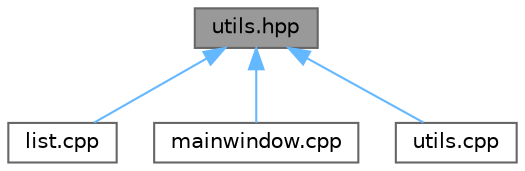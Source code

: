 digraph "utils.hpp"
{
 // LATEX_PDF_SIZE
  bgcolor="transparent";
  edge [fontname=Helvetica,fontsize=10,labelfontname=Helvetica,labelfontsize=10];
  node [fontname=Helvetica,fontsize=10,shape=box,height=0.2,width=0.4];
  Node1 [id="Node000001",label="utils.hpp",height=0.2,width=0.4,color="gray40", fillcolor="grey60", style="filled", fontcolor="black",tooltip="Funzioni di utilità generiche per l'applicazione."];
  Node1 -> Node2 [id="edge1_Node000001_Node000002",dir="back",color="steelblue1",style="solid",tooltip=" "];
  Node2 [id="Node000002",label="list.cpp",height=0.2,width=0.4,color="grey40", fillcolor="white", style="filled",URL="$list_8cpp.html",tooltip="ContactList class implementation."];
  Node1 -> Node3 [id="edge2_Node000001_Node000003",dir="back",color="steelblue1",style="solid",tooltip=" "];
  Node3 [id="Node000003",label="mainwindow.cpp",height=0.2,width=0.4,color="grey40", fillcolor="white", style="filled",URL="$mainwindow_8cpp.html",tooltip="Main application window implementation."];
  Node1 -> Node4 [id="edge3_Node000001_Node000004",dir="back",color="steelblue1",style="solid",tooltip=" "];
  Node4 [id="Node000004",label="utils.cpp",height=0.2,width=0.4,color="grey40", fillcolor="white", style="filled",URL="$utils_8cpp.html",tooltip=" "];
}
